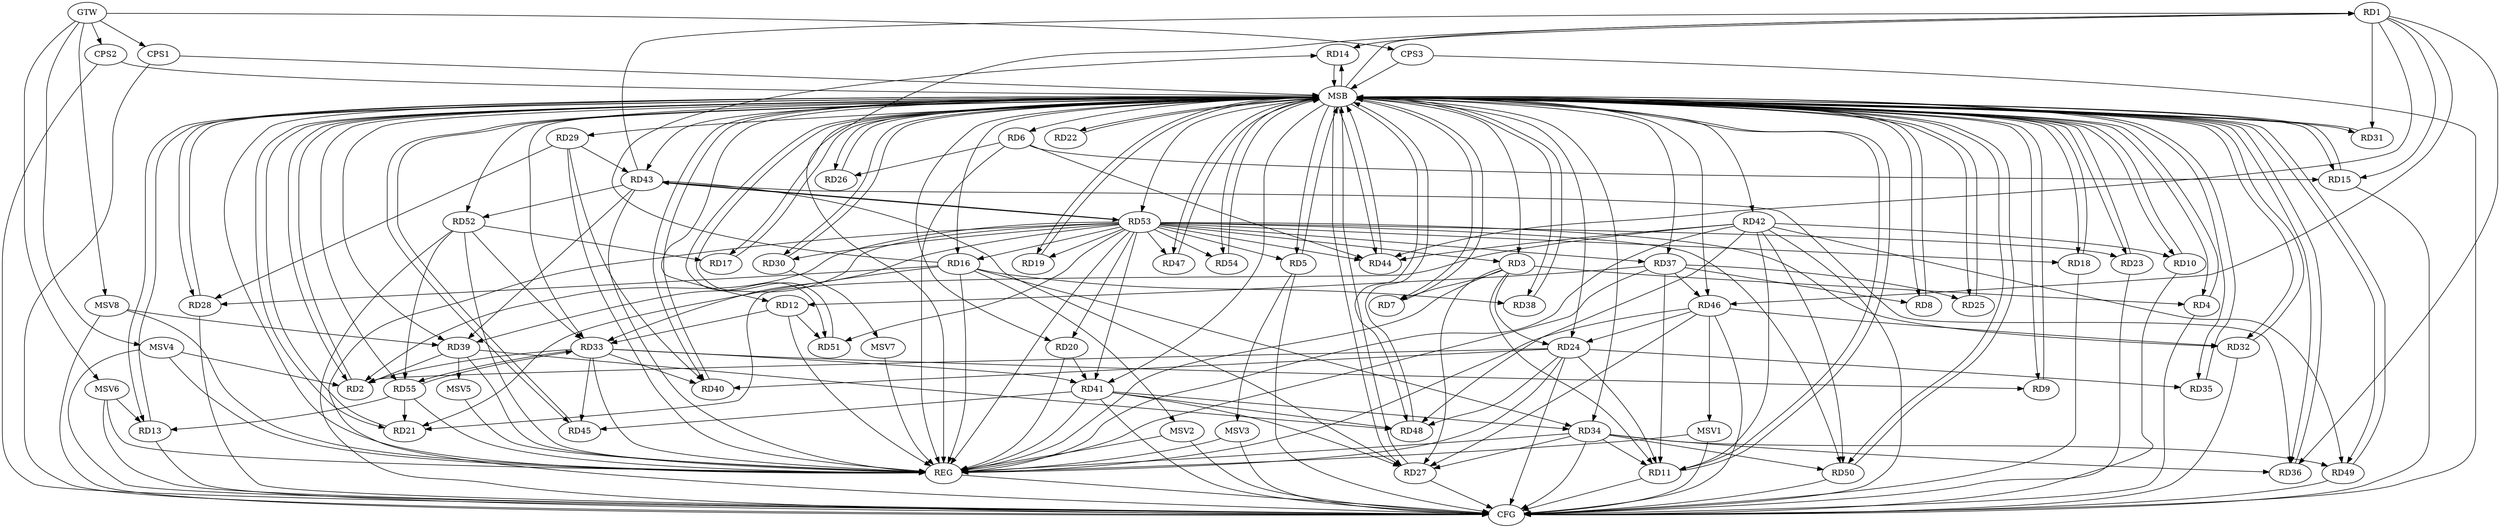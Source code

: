 strict digraph G {
  RD1 [ label="RD1" ];
  RD2 [ label="RD2" ];
  RD3 [ label="RD3" ];
  RD4 [ label="RD4" ];
  RD5 [ label="RD5" ];
  RD6 [ label="RD6" ];
  RD7 [ label="RD7" ];
  RD8 [ label="RD8" ];
  RD9 [ label="RD9" ];
  RD10 [ label="RD10" ];
  RD11 [ label="RD11" ];
  RD12 [ label="RD12" ];
  RD13 [ label="RD13" ];
  RD14 [ label="RD14" ];
  RD15 [ label="RD15" ];
  RD16 [ label="RD16" ];
  RD17 [ label="RD17" ];
  RD18 [ label="RD18" ];
  RD19 [ label="RD19" ];
  RD20 [ label="RD20" ];
  RD21 [ label="RD21" ];
  RD22 [ label="RD22" ];
  RD23 [ label="RD23" ];
  RD24 [ label="RD24" ];
  RD25 [ label="RD25" ];
  RD26 [ label="RD26" ];
  RD27 [ label="RD27" ];
  RD28 [ label="RD28" ];
  RD29 [ label="RD29" ];
  RD30 [ label="RD30" ];
  RD31 [ label="RD31" ];
  RD32 [ label="RD32" ];
  RD33 [ label="RD33" ];
  RD34 [ label="RD34" ];
  RD35 [ label="RD35" ];
  RD36 [ label="RD36" ];
  RD37 [ label="RD37" ];
  RD38 [ label="RD38" ];
  RD39 [ label="RD39" ];
  RD40 [ label="RD40" ];
  RD41 [ label="RD41" ];
  RD42 [ label="RD42" ];
  RD43 [ label="RD43" ];
  RD44 [ label="RD44" ];
  RD45 [ label="RD45" ];
  RD46 [ label="RD46" ];
  RD47 [ label="RD47" ];
  RD48 [ label="RD48" ];
  RD49 [ label="RD49" ];
  RD50 [ label="RD50" ];
  RD51 [ label="RD51" ];
  RD52 [ label="RD52" ];
  RD53 [ label="RD53" ];
  RD54 [ label="RD54" ];
  RD55 [ label="RD55" ];
  CPS1 [ label="CPS1" ];
  CPS2 [ label="CPS2" ];
  CPS3 [ label="CPS3" ];
  GTW [ label="GTW" ];
  REG [ label="REG" ];
  MSB [ label="MSB" ];
  CFG [ label="CFG" ];
  MSV1 [ label="MSV1" ];
  MSV2 [ label="MSV2" ];
  MSV3 [ label="MSV3" ];
  MSV4 [ label="MSV4" ];
  MSV5 [ label="MSV5" ];
  MSV6 [ label="MSV6" ];
  MSV7 [ label="MSV7" ];
  MSV8 [ label="MSV8" ];
  RD1 -> RD14;
  RD1 -> RD15;
  RD1 -> RD31;
  RD1 -> RD36;
  RD43 -> RD1;
  RD1 -> RD44;
  RD1 -> RD46;
  RD24 -> RD2;
  RD33 -> RD2;
  RD39 -> RD2;
  RD3 -> RD4;
  RD3 -> RD7;
  RD3 -> RD11;
  RD3 -> RD24;
  RD3 -> RD27;
  RD53 -> RD5;
  RD6 -> RD15;
  RD6 -> RD26;
  RD6 -> RD44;
  RD37 -> RD8;
  RD33 -> RD9;
  RD42 -> RD10;
  RD24 -> RD11;
  RD34 -> RD11;
  RD37 -> RD11;
  RD42 -> RD11;
  RD12 -> RD33;
  RD37 -> RD12;
  RD12 -> RD51;
  RD55 -> RD13;
  RD16 -> RD14;
  RD16 -> RD21;
  RD16 -> RD28;
  RD16 -> RD34;
  RD16 -> RD38;
  RD52 -> RD17;
  RD53 -> RD19;
  RD20 -> RD41;
  RD42 -> RD21;
  RD55 -> RD21;
  RD53 -> RD23;
  RD24 -> RD35;
  RD24 -> RD40;
  RD46 -> RD24;
  RD24 -> RD48;
  RD37 -> RD25;
  RD34 -> RD27;
  RD41 -> RD27;
  RD43 -> RD27;
  RD46 -> RD27;
  RD29 -> RD28;
  RD29 -> RD40;
  RD29 -> RD43;
  RD46 -> RD32;
  RD53 -> RD32;
  RD33 -> RD40;
  RD33 -> RD41;
  RD33 -> RD45;
  RD52 -> RD33;
  RD53 -> RD33;
  RD33 -> RD55;
  RD55 -> RD33;
  RD34 -> RD36;
  RD41 -> RD34;
  RD34 -> RD49;
  RD34 -> RD50;
  RD43 -> RD36;
  RD37 -> RD46;
  RD43 -> RD39;
  RD39 -> RD48;
  RD53 -> RD39;
  RD41 -> RD45;
  RD41 -> RD48;
  RD53 -> RD41;
  RD42 -> RD44;
  RD42 -> RD48;
  RD42 -> RD49;
  RD42 -> RD50;
  RD43 -> RD52;
  RD43 -> RD53;
  RD53 -> RD51;
  RD52 -> RD55;
  GTW -> CPS1;
  GTW -> CPS2;
  GTW -> CPS3;
  RD1 -> REG;
  RD3 -> REG;
  RD6 -> REG;
  RD12 -> REG;
  RD16 -> REG;
  RD20 -> REG;
  RD24 -> REG;
  RD29 -> REG;
  RD33 -> REG;
  RD34 -> REG;
  RD37 -> REG;
  RD39 -> REG;
  RD41 -> REG;
  RD42 -> REG;
  RD43 -> REG;
  RD46 -> REG;
  RD52 -> REG;
  RD53 -> REG;
  RD55 -> REG;
  RD2 -> MSB;
  MSB -> RD6;
  MSB -> RD8;
  MSB -> RD10;
  MSB -> RD14;
  MSB -> RD16;
  MSB -> RD22;
  MSB -> RD42;
  MSB -> RD46;
  MSB -> REG;
  RD4 -> MSB;
  MSB -> RD11;
  MSB -> RD43;
  RD5 -> MSB;
  MSB -> RD29;
  MSB -> RD32;
  MSB -> RD49;
  RD7 -> MSB;
  MSB -> RD13;
  RD8 -> MSB;
  MSB -> RD45;
  MSB -> RD54;
  RD9 -> MSB;
  MSB -> RD2;
  MSB -> RD5;
  MSB -> RD24;
  MSB -> RD27;
  MSB -> RD39;
  RD10 -> MSB;
  MSB -> RD12;
  MSB -> RD23;
  RD11 -> MSB;
  MSB -> RD21;
  MSB -> RD33;
  MSB -> RD38;
  MSB -> RD40;
  RD13 -> MSB;
  MSB -> RD7;
  MSB -> RD19;
  MSB -> RD48;
  RD14 -> MSB;
  MSB -> RD1;
  MSB -> RD37;
  RD15 -> MSB;
  MSB -> RD17;
  MSB -> RD25;
  MSB -> RD51;
  MSB -> RD53;
  RD17 -> MSB;
  MSB -> RD20;
  RD18 -> MSB;
  MSB -> RD35;
  MSB -> RD36;
  MSB -> RD52;
  RD19 -> MSB;
  MSB -> RD4;
  RD21 -> MSB;
  MSB -> RD55;
  RD22 -> MSB;
  RD23 -> MSB;
  MSB -> RD31;
  RD25 -> MSB;
  MSB -> RD34;
  RD26 -> MSB;
  RD27 -> MSB;
  RD28 -> MSB;
  RD30 -> MSB;
  MSB -> RD47;
  RD31 -> MSB;
  RD32 -> MSB;
  RD35 -> MSB;
  MSB -> RD26;
  MSB -> RD44;
  RD36 -> MSB;
  MSB -> RD3;
  RD38 -> MSB;
  MSB -> RD30;
  RD40 -> MSB;
  RD44 -> MSB;
  MSB -> RD9;
  MSB -> RD41;
  RD45 -> MSB;
  MSB -> RD50;
  RD47 -> MSB;
  MSB -> RD28;
  RD48 -> MSB;
  RD49 -> MSB;
  RD50 -> MSB;
  RD51 -> MSB;
  MSB -> RD18;
  RD54 -> MSB;
  CPS1 -> MSB;
  MSB -> RD15;
  CPS2 -> MSB;
  CPS3 -> MSB;
  RD4 -> CFG;
  RD5 -> CFG;
  RD34 -> CFG;
  CPS1 -> CFG;
  RD13 -> CFG;
  RD42 -> CFG;
  RD27 -> CFG;
  RD24 -> CFG;
  CPS2 -> CFG;
  RD53 -> CFG;
  RD28 -> CFG;
  RD15 -> CFG;
  RD52 -> CFG;
  RD23 -> CFG;
  CPS3 -> CFG;
  RD49 -> CFG;
  RD41 -> CFG;
  RD10 -> CFG;
  RD50 -> CFG;
  RD18 -> CFG;
  RD46 -> CFG;
  RD32 -> CFG;
  RD11 -> CFG;
  REG -> CFG;
  RD53 -> RD30;
  RD53 -> RD47;
  RD53 -> RD50;
  RD53 -> RD2;
  RD53 -> RD37;
  RD53 -> RD18;
  RD53 -> RD20;
  RD53 -> RD43;
  RD53 -> RD3;
  RD53 -> RD16;
  RD53 -> RD44;
  RD53 -> RD54;
  RD46 -> MSV1;
  MSV1 -> REG;
  MSV1 -> CFG;
  RD16 -> MSV2;
  MSV2 -> REG;
  MSV2 -> CFG;
  RD5 -> MSV3;
  MSV3 -> REG;
  MSV3 -> CFG;
  MSV4 -> RD2;
  GTW -> MSV4;
  MSV4 -> REG;
  MSV4 -> CFG;
  RD39 -> MSV5;
  MSV5 -> REG;
  MSV6 -> RD13;
  GTW -> MSV6;
  MSV6 -> REG;
  MSV6 -> CFG;
  RD30 -> MSV7;
  MSV7 -> REG;
  MSV8 -> RD39;
  GTW -> MSV8;
  MSV8 -> REG;
  MSV8 -> CFG;
}
